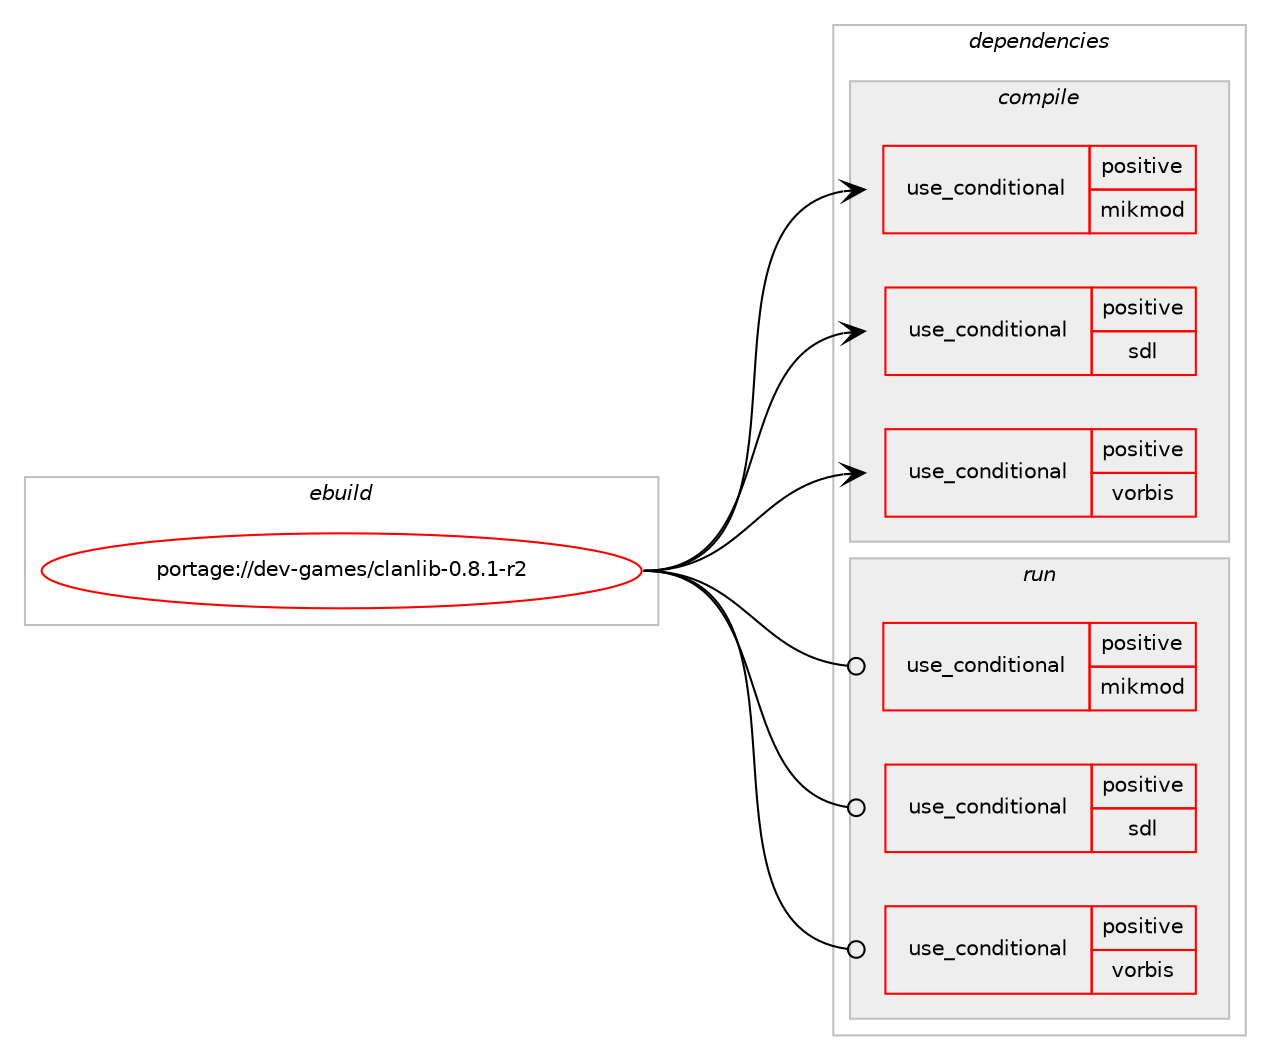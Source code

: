 digraph prolog {

# *************
# Graph options
# *************

newrank=true;
concentrate=true;
compound=true;
graph [rankdir=LR,fontname=Helvetica,fontsize=10,ranksep=1.5];#, ranksep=2.5, nodesep=0.2];
edge  [arrowhead=vee];
node  [fontname=Helvetica,fontsize=10];

# **********
# The ebuild
# **********

subgraph cluster_leftcol {
color=gray;
rank=same;
label=<<i>ebuild</i>>;
id [label="portage://dev-games/clanlib-0.8.1-r2", color=red, width=4, href="../dev-games/clanlib-0.8.1-r2.svg"];
}

# ****************
# The dependencies
# ****************

subgraph cluster_midcol {
color=gray;
label=<<i>dependencies</i>>;
subgraph cluster_compile {
fillcolor="#eeeeee";
style=filled;
label=<<i>compile</i>>;
subgraph cond19015 {
dependency33684 [label=<<TABLE BORDER="0" CELLBORDER="1" CELLSPACING="0" CELLPADDING="4"><TR><TD ROWSPAN="3" CELLPADDING="10">use_conditional</TD></TR><TR><TD>positive</TD></TR><TR><TD>mikmod</TD></TR></TABLE>>, shape=none, color=red];
# *** BEGIN UNKNOWN DEPENDENCY TYPE (TODO) ***
# dependency33684 -> package_dependency(portage://dev-games/clanlib-0.8.1-r2,install,no,media-libs,libmikmod,none,[,,],[],[])
# *** END UNKNOWN DEPENDENCY TYPE (TODO) ***

}
id:e -> dependency33684:w [weight=20,style="solid",arrowhead="vee"];
subgraph cond19016 {
dependency33685 [label=<<TABLE BORDER="0" CELLBORDER="1" CELLSPACING="0" CELLPADDING="4"><TR><TD ROWSPAN="3" CELLPADDING="10">use_conditional</TD></TR><TR><TD>positive</TD></TR><TR><TD>sdl</TD></TR></TABLE>>, shape=none, color=red];
# *** BEGIN UNKNOWN DEPENDENCY TYPE (TODO) ***
# dependency33685 -> package_dependency(portage://dev-games/clanlib-0.8.1-r2,install,no,media-libs,libsdl,none,[,,],[],[use(enable(X),none)])
# *** END UNKNOWN DEPENDENCY TYPE (TODO) ***

# *** BEGIN UNKNOWN DEPENDENCY TYPE (TODO) ***
# dependency33685 -> package_dependency(portage://dev-games/clanlib-0.8.1-r2,install,no,media-libs,sdl-gfx,none,[,,],[],[])
# *** END UNKNOWN DEPENDENCY TYPE (TODO) ***

}
id:e -> dependency33685:w [weight=20,style="solid",arrowhead="vee"];
subgraph cond19017 {
dependency33686 [label=<<TABLE BORDER="0" CELLBORDER="1" CELLSPACING="0" CELLPADDING="4"><TR><TD ROWSPAN="3" CELLPADDING="10">use_conditional</TD></TR><TR><TD>positive</TD></TR><TR><TD>vorbis</TD></TR></TABLE>>, shape=none, color=red];
# *** BEGIN UNKNOWN DEPENDENCY TYPE (TODO) ***
# dependency33686 -> package_dependency(portage://dev-games/clanlib-0.8.1-r2,install,no,media-libs,libvorbis,none,[,,],[],[])
# *** END UNKNOWN DEPENDENCY TYPE (TODO) ***

}
id:e -> dependency33686:w [weight=20,style="solid",arrowhead="vee"];
# *** BEGIN UNKNOWN DEPENDENCY TYPE (TODO) ***
# id -> package_dependency(portage://dev-games/clanlib-0.8.1-r2,install,no,media-libs,alsa-lib,none,[,,],[],[])
# *** END UNKNOWN DEPENDENCY TYPE (TODO) ***

# *** BEGIN UNKNOWN DEPENDENCY TYPE (TODO) ***
# id -> package_dependency(portage://dev-games/clanlib-0.8.1-r2,install,no,media-libs,libpng,none,[,,],[slot(0)],[])
# *** END UNKNOWN DEPENDENCY TYPE (TODO) ***

# *** BEGIN UNKNOWN DEPENDENCY TYPE (TODO) ***
# id -> package_dependency(portage://dev-games/clanlib-0.8.1-r2,install,no,virtual,glu,none,[,,],[],[])
# *** END UNKNOWN DEPENDENCY TYPE (TODO) ***

# *** BEGIN UNKNOWN DEPENDENCY TYPE (TODO) ***
# id -> package_dependency(portage://dev-games/clanlib-0.8.1-r2,install,no,virtual,jpeg,none,[,,],[slot(0)],[])
# *** END UNKNOWN DEPENDENCY TYPE (TODO) ***

# *** BEGIN UNKNOWN DEPENDENCY TYPE (TODO) ***
# id -> package_dependency(portage://dev-games/clanlib-0.8.1-r2,install,no,virtual,opengl,none,[,,],[],[])
# *** END UNKNOWN DEPENDENCY TYPE (TODO) ***

# *** BEGIN UNKNOWN DEPENDENCY TYPE (TODO) ***
# id -> package_dependency(portage://dev-games/clanlib-0.8.1-r2,install,no,x11-base,xorg-proto,none,[,,],[],[])
# *** END UNKNOWN DEPENDENCY TYPE (TODO) ***

# *** BEGIN UNKNOWN DEPENDENCY TYPE (TODO) ***
# id -> package_dependency(portage://dev-games/clanlib-0.8.1-r2,install,no,x11-libs,libXi,none,[,,],[],[])
# *** END UNKNOWN DEPENDENCY TYPE (TODO) ***

# *** BEGIN UNKNOWN DEPENDENCY TYPE (TODO) ***
# id -> package_dependency(portage://dev-games/clanlib-0.8.1-r2,install,no,x11-libs,libXmu,none,[,,],[],[])
# *** END UNKNOWN DEPENDENCY TYPE (TODO) ***

# *** BEGIN UNKNOWN DEPENDENCY TYPE (TODO) ***
# id -> package_dependency(portage://dev-games/clanlib-0.8.1-r2,install,no,x11-libs,libXxf86vm,none,[,,],[],[])
# *** END UNKNOWN DEPENDENCY TYPE (TODO) ***

}
subgraph cluster_compileandrun {
fillcolor="#eeeeee";
style=filled;
label=<<i>compile and run</i>>;
}
subgraph cluster_run {
fillcolor="#eeeeee";
style=filled;
label=<<i>run</i>>;
subgraph cond19018 {
dependency33687 [label=<<TABLE BORDER="0" CELLBORDER="1" CELLSPACING="0" CELLPADDING="4"><TR><TD ROWSPAN="3" CELLPADDING="10">use_conditional</TD></TR><TR><TD>positive</TD></TR><TR><TD>mikmod</TD></TR></TABLE>>, shape=none, color=red];
# *** BEGIN UNKNOWN DEPENDENCY TYPE (TODO) ***
# dependency33687 -> package_dependency(portage://dev-games/clanlib-0.8.1-r2,run,no,media-libs,libmikmod,none,[,,],[],[])
# *** END UNKNOWN DEPENDENCY TYPE (TODO) ***

}
id:e -> dependency33687:w [weight=20,style="solid",arrowhead="odot"];
subgraph cond19019 {
dependency33688 [label=<<TABLE BORDER="0" CELLBORDER="1" CELLSPACING="0" CELLPADDING="4"><TR><TD ROWSPAN="3" CELLPADDING="10">use_conditional</TD></TR><TR><TD>positive</TD></TR><TR><TD>sdl</TD></TR></TABLE>>, shape=none, color=red];
# *** BEGIN UNKNOWN DEPENDENCY TYPE (TODO) ***
# dependency33688 -> package_dependency(portage://dev-games/clanlib-0.8.1-r2,run,no,media-libs,libsdl,none,[,,],[],[use(enable(X),none)])
# *** END UNKNOWN DEPENDENCY TYPE (TODO) ***

# *** BEGIN UNKNOWN DEPENDENCY TYPE (TODO) ***
# dependency33688 -> package_dependency(portage://dev-games/clanlib-0.8.1-r2,run,no,media-libs,sdl-gfx,none,[,,],[],[])
# *** END UNKNOWN DEPENDENCY TYPE (TODO) ***

}
id:e -> dependency33688:w [weight=20,style="solid",arrowhead="odot"];
subgraph cond19020 {
dependency33689 [label=<<TABLE BORDER="0" CELLBORDER="1" CELLSPACING="0" CELLPADDING="4"><TR><TD ROWSPAN="3" CELLPADDING="10">use_conditional</TD></TR><TR><TD>positive</TD></TR><TR><TD>vorbis</TD></TR></TABLE>>, shape=none, color=red];
# *** BEGIN UNKNOWN DEPENDENCY TYPE (TODO) ***
# dependency33689 -> package_dependency(portage://dev-games/clanlib-0.8.1-r2,run,no,media-libs,libvorbis,none,[,,],[],[])
# *** END UNKNOWN DEPENDENCY TYPE (TODO) ***

}
id:e -> dependency33689:w [weight=20,style="solid",arrowhead="odot"];
# *** BEGIN UNKNOWN DEPENDENCY TYPE (TODO) ***
# id -> package_dependency(portage://dev-games/clanlib-0.8.1-r2,run,no,media-libs,alsa-lib,none,[,,],[],[])
# *** END UNKNOWN DEPENDENCY TYPE (TODO) ***

# *** BEGIN UNKNOWN DEPENDENCY TYPE (TODO) ***
# id -> package_dependency(portage://dev-games/clanlib-0.8.1-r2,run,no,media-libs,libpng,none,[,,],[slot(0)],[])
# *** END UNKNOWN DEPENDENCY TYPE (TODO) ***

# *** BEGIN UNKNOWN DEPENDENCY TYPE (TODO) ***
# id -> package_dependency(portage://dev-games/clanlib-0.8.1-r2,run,no,virtual,glu,none,[,,],[],[])
# *** END UNKNOWN DEPENDENCY TYPE (TODO) ***

# *** BEGIN UNKNOWN DEPENDENCY TYPE (TODO) ***
# id -> package_dependency(portage://dev-games/clanlib-0.8.1-r2,run,no,virtual,jpeg,none,[,,],[slot(0)],[])
# *** END UNKNOWN DEPENDENCY TYPE (TODO) ***

# *** BEGIN UNKNOWN DEPENDENCY TYPE (TODO) ***
# id -> package_dependency(portage://dev-games/clanlib-0.8.1-r2,run,no,virtual,opengl,none,[,,],[],[])
# *** END UNKNOWN DEPENDENCY TYPE (TODO) ***

# *** BEGIN UNKNOWN DEPENDENCY TYPE (TODO) ***
# id -> package_dependency(portage://dev-games/clanlib-0.8.1-r2,run,no,x11-libs,libXi,none,[,,],[],[])
# *** END UNKNOWN DEPENDENCY TYPE (TODO) ***

# *** BEGIN UNKNOWN DEPENDENCY TYPE (TODO) ***
# id -> package_dependency(portage://dev-games/clanlib-0.8.1-r2,run,no,x11-libs,libXmu,none,[,,],[],[])
# *** END UNKNOWN DEPENDENCY TYPE (TODO) ***

# *** BEGIN UNKNOWN DEPENDENCY TYPE (TODO) ***
# id -> package_dependency(portage://dev-games/clanlib-0.8.1-r2,run,no,x11-libs,libXxf86vm,none,[,,],[],[])
# *** END UNKNOWN DEPENDENCY TYPE (TODO) ***

}
}

# **************
# The candidates
# **************

subgraph cluster_choices {
rank=same;
color=gray;
label=<<i>candidates</i>>;

}

}
